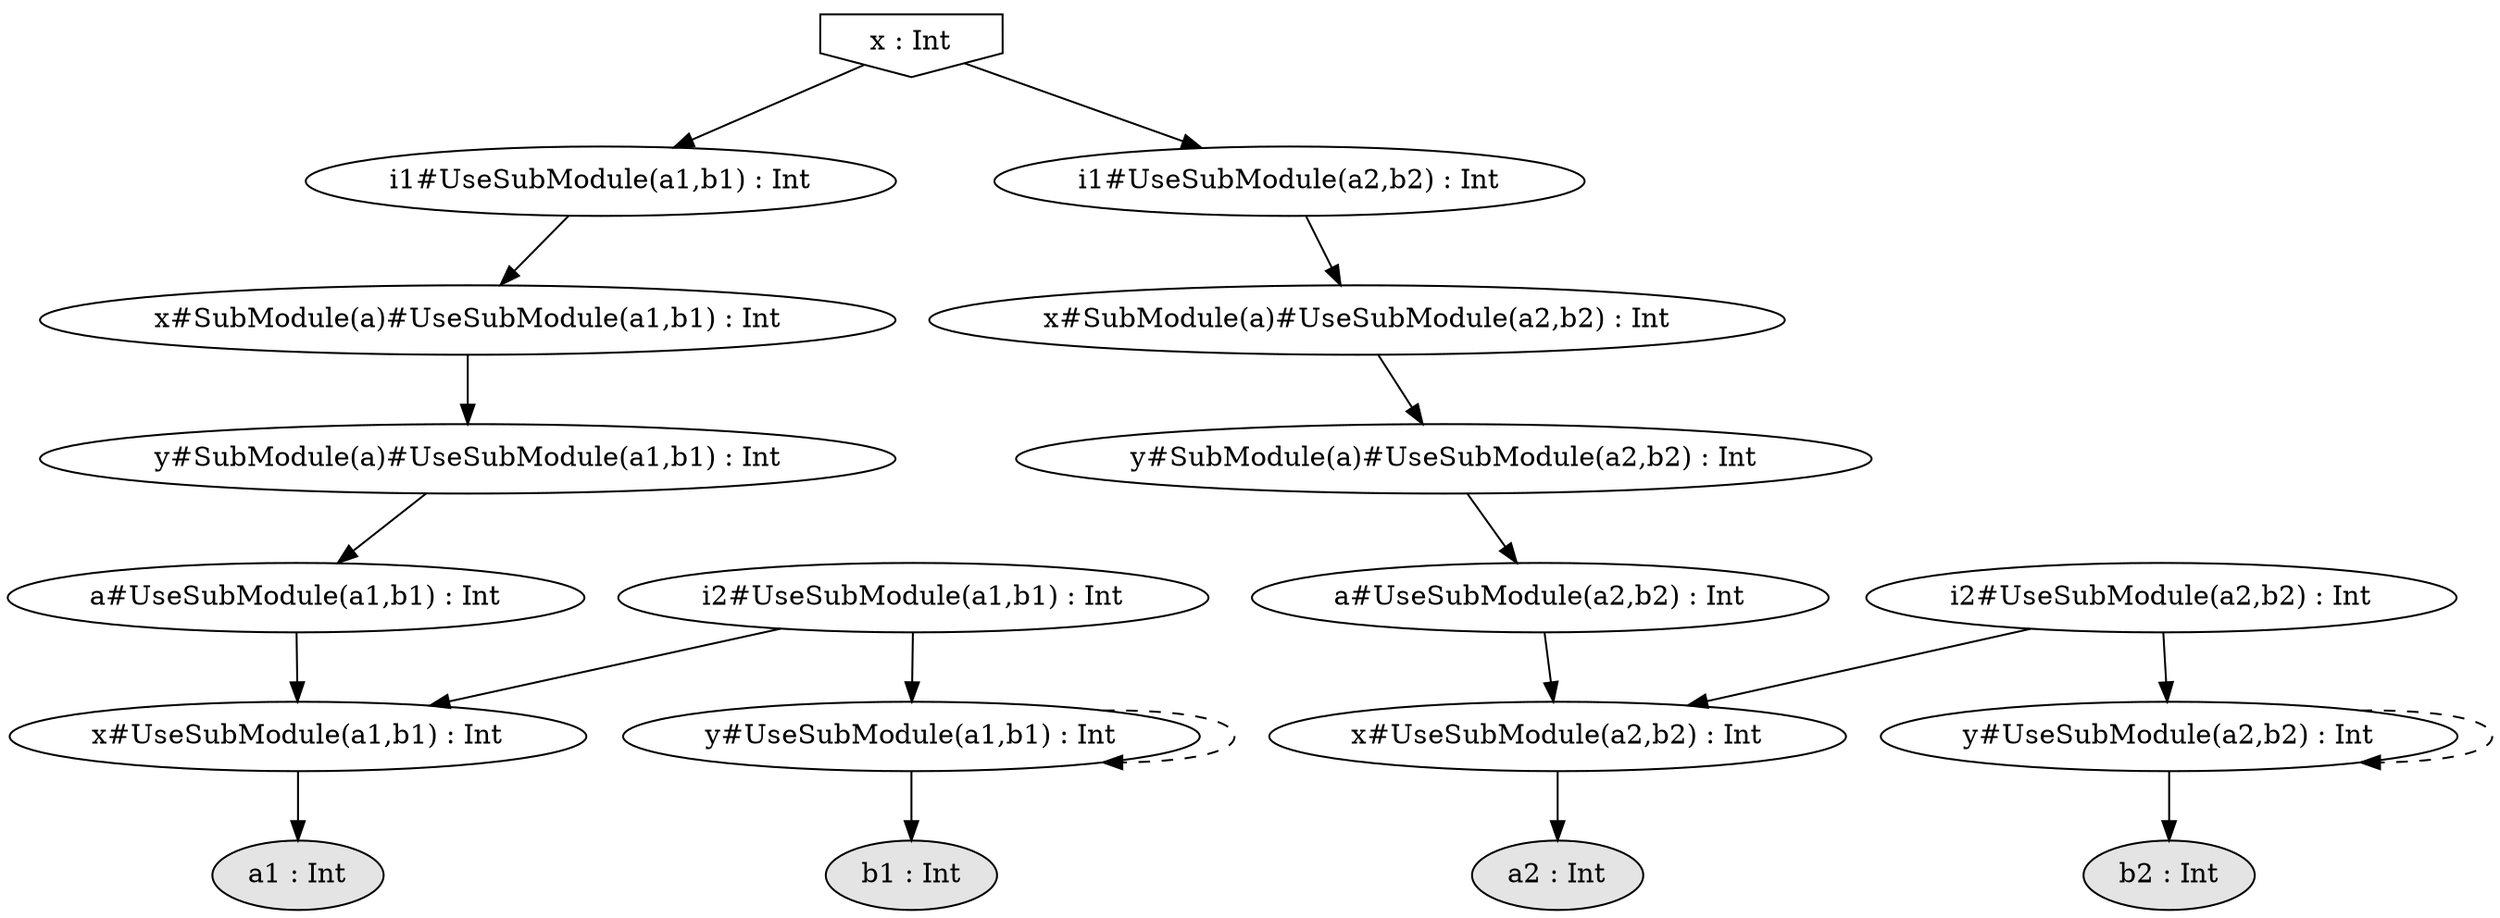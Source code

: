 digraph UseSubModule {
  x [label = "x : Int", shape = "invhouse"];
  i1_hash_UseSubModule_cpbegin_a1_comma_b1_cpend_ [label = "i1#UseSubModule(a1,b1) : Int"];
  x_hash_SubModule_cpbegin_a_cpend__hash_UseSubModule_cpbegin_a1_comma_b1_cpend_ [label = "x#SubModule(a)#UseSubModule(a1,b1) : Int"];
  y_hash_SubModule_cpbegin_a_cpend__hash_UseSubModule_cpbegin_a1_comma_b1_cpend_ [label = "y#SubModule(a)#UseSubModule(a1,b1) : Int"];
  a_hash_UseSubModule_cpbegin_a1_comma_b1_cpend_ [label = "a#UseSubModule(a1,b1) : Int"];
  i2_hash_UseSubModule_cpbegin_a1_comma_b1_cpend_ [label = "i2#UseSubModule(a1,b1) : Int"];
  x_hash_UseSubModule_cpbegin_a1_comma_b1_cpend_ [label = "x#UseSubModule(a1,b1) : Int"];
  a1 [label = "a1 : Int", style = filled, fillcolor = "#e4e4e4"];
  y_hash_UseSubModule_cpbegin_a1_comma_b1_cpend_ [label = "y#UseSubModule(a1,b1) : Int"];
  b1 [label = "b1 : Int", style = filled, fillcolor = "#e4e4e4"];
  i1_hash_UseSubModule_cpbegin_a2_comma_b2_cpend_ [label = "i1#UseSubModule(a2,b2) : Int"];
  x_hash_SubModule_cpbegin_a_cpend__hash_UseSubModule_cpbegin_a2_comma_b2_cpend_ [label = "x#SubModule(a)#UseSubModule(a2,b2) : Int"];
  y_hash_SubModule_cpbegin_a_cpend__hash_UseSubModule_cpbegin_a2_comma_b2_cpend_ [label = "y#SubModule(a)#UseSubModule(a2,b2) : Int"];
  a_hash_UseSubModule_cpbegin_a2_comma_b2_cpend_ [label = "a#UseSubModule(a2,b2) : Int"];
  i2_hash_UseSubModule_cpbegin_a2_comma_b2_cpend_ [label = "i2#UseSubModule(a2,b2) : Int"];
  x_hash_UseSubModule_cpbegin_a2_comma_b2_cpend_ [label = "x#UseSubModule(a2,b2) : Int"];
  a2 [label = "a2 : Int", style = filled, fillcolor = "#e4e4e4"];
  y_hash_UseSubModule_cpbegin_a2_comma_b2_cpend_ [label = "y#UseSubModule(a2,b2) : Int"];
  b2 [label = "b2 : Int", style = filled, fillcolor = "#e4e4e4"];
  x_hash_UseSubModule_cpbegin_a1_comma_b1_cpend_ -> a1;
  a_hash_UseSubModule_cpbegin_a1_comma_b1_cpend_ -> x_hash_UseSubModule_cpbegin_a1_comma_b1_cpend_;
  y_hash_SubModule_cpbegin_a_cpend__hash_UseSubModule_cpbegin_a1_comma_b1_cpend_ -> a_hash_UseSubModule_cpbegin_a1_comma_b1_cpend_;
  x_hash_SubModule_cpbegin_a_cpend__hash_UseSubModule_cpbegin_a1_comma_b1_cpend_ -> y_hash_SubModule_cpbegin_a_cpend__hash_UseSubModule_cpbegin_a1_comma_b1_cpend_;
  i1_hash_UseSubModule_cpbegin_a1_comma_b1_cpend_ -> x_hash_SubModule_cpbegin_a_cpend__hash_UseSubModule_cpbegin_a1_comma_b1_cpend_;
  x -> i1_hash_UseSubModule_cpbegin_a1_comma_b1_cpend_;
  i2_hash_UseSubModule_cpbegin_a1_comma_b1_cpend_ -> x_hash_UseSubModule_cpbegin_a1_comma_b1_cpend_;
  y_hash_UseSubModule_cpbegin_a1_comma_b1_cpend_ -> b1;
  y_hash_UseSubModule_cpbegin_a1_comma_b1_cpend_ -> y_hash_UseSubModule_cpbegin_a1_comma_b1_cpend_ [style = dashed];
  i2_hash_UseSubModule_cpbegin_a1_comma_b1_cpend_ -> y_hash_UseSubModule_cpbegin_a1_comma_b1_cpend_;
  x_hash_UseSubModule_cpbegin_a2_comma_b2_cpend_ -> a2;
  a_hash_UseSubModule_cpbegin_a2_comma_b2_cpend_ -> x_hash_UseSubModule_cpbegin_a2_comma_b2_cpend_;
  y_hash_SubModule_cpbegin_a_cpend__hash_UseSubModule_cpbegin_a2_comma_b2_cpend_ -> a_hash_UseSubModule_cpbegin_a2_comma_b2_cpend_;
  x_hash_SubModule_cpbegin_a_cpend__hash_UseSubModule_cpbegin_a2_comma_b2_cpend_ -> y_hash_SubModule_cpbegin_a_cpend__hash_UseSubModule_cpbegin_a2_comma_b2_cpend_;
  i1_hash_UseSubModule_cpbegin_a2_comma_b2_cpend_ -> x_hash_SubModule_cpbegin_a_cpend__hash_UseSubModule_cpbegin_a2_comma_b2_cpend_;
  x -> i1_hash_UseSubModule_cpbegin_a2_comma_b2_cpend_;
  i2_hash_UseSubModule_cpbegin_a2_comma_b2_cpend_ -> x_hash_UseSubModule_cpbegin_a2_comma_b2_cpend_;
  y_hash_UseSubModule_cpbegin_a2_comma_b2_cpend_ -> b2;
  y_hash_UseSubModule_cpbegin_a2_comma_b2_cpend_ -> y_hash_UseSubModule_cpbegin_a2_comma_b2_cpend_ [style = dashed];
  i2_hash_UseSubModule_cpbegin_a2_comma_b2_cpend_ -> y_hash_UseSubModule_cpbegin_a2_comma_b2_cpend_;
}
